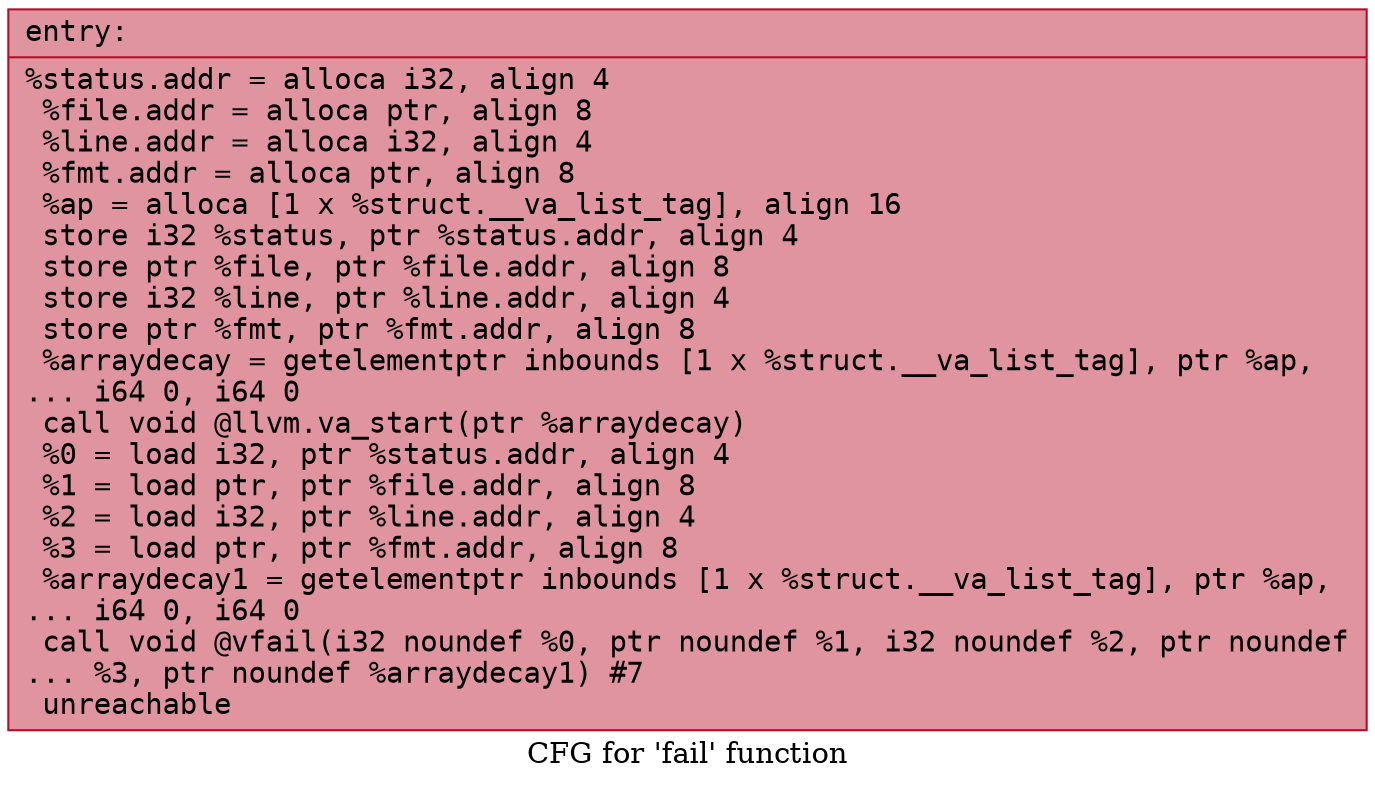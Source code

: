 digraph "CFG for 'fail' function" {
	label="CFG for 'fail' function";

	Node0x55563bfa2520 [shape=record,color="#b70d28ff", style=filled, fillcolor="#b70d2870" fontname="Courier",label="{entry:\l|  %status.addr = alloca i32, align 4\l  %file.addr = alloca ptr, align 8\l  %line.addr = alloca i32, align 4\l  %fmt.addr = alloca ptr, align 8\l  %ap = alloca [1 x %struct.__va_list_tag], align 16\l  store i32 %status, ptr %status.addr, align 4\l  store ptr %file, ptr %file.addr, align 8\l  store i32 %line, ptr %line.addr, align 4\l  store ptr %fmt, ptr %fmt.addr, align 8\l  %arraydecay = getelementptr inbounds [1 x %struct.__va_list_tag], ptr %ap,\l... i64 0, i64 0\l  call void @llvm.va_start(ptr %arraydecay)\l  %0 = load i32, ptr %status.addr, align 4\l  %1 = load ptr, ptr %file.addr, align 8\l  %2 = load i32, ptr %line.addr, align 4\l  %3 = load ptr, ptr %fmt.addr, align 8\l  %arraydecay1 = getelementptr inbounds [1 x %struct.__va_list_tag], ptr %ap,\l... i64 0, i64 0\l  call void @vfail(i32 noundef %0, ptr noundef %1, i32 noundef %2, ptr noundef\l... %3, ptr noundef %arraydecay1) #7\l  unreachable\l}"];
}
